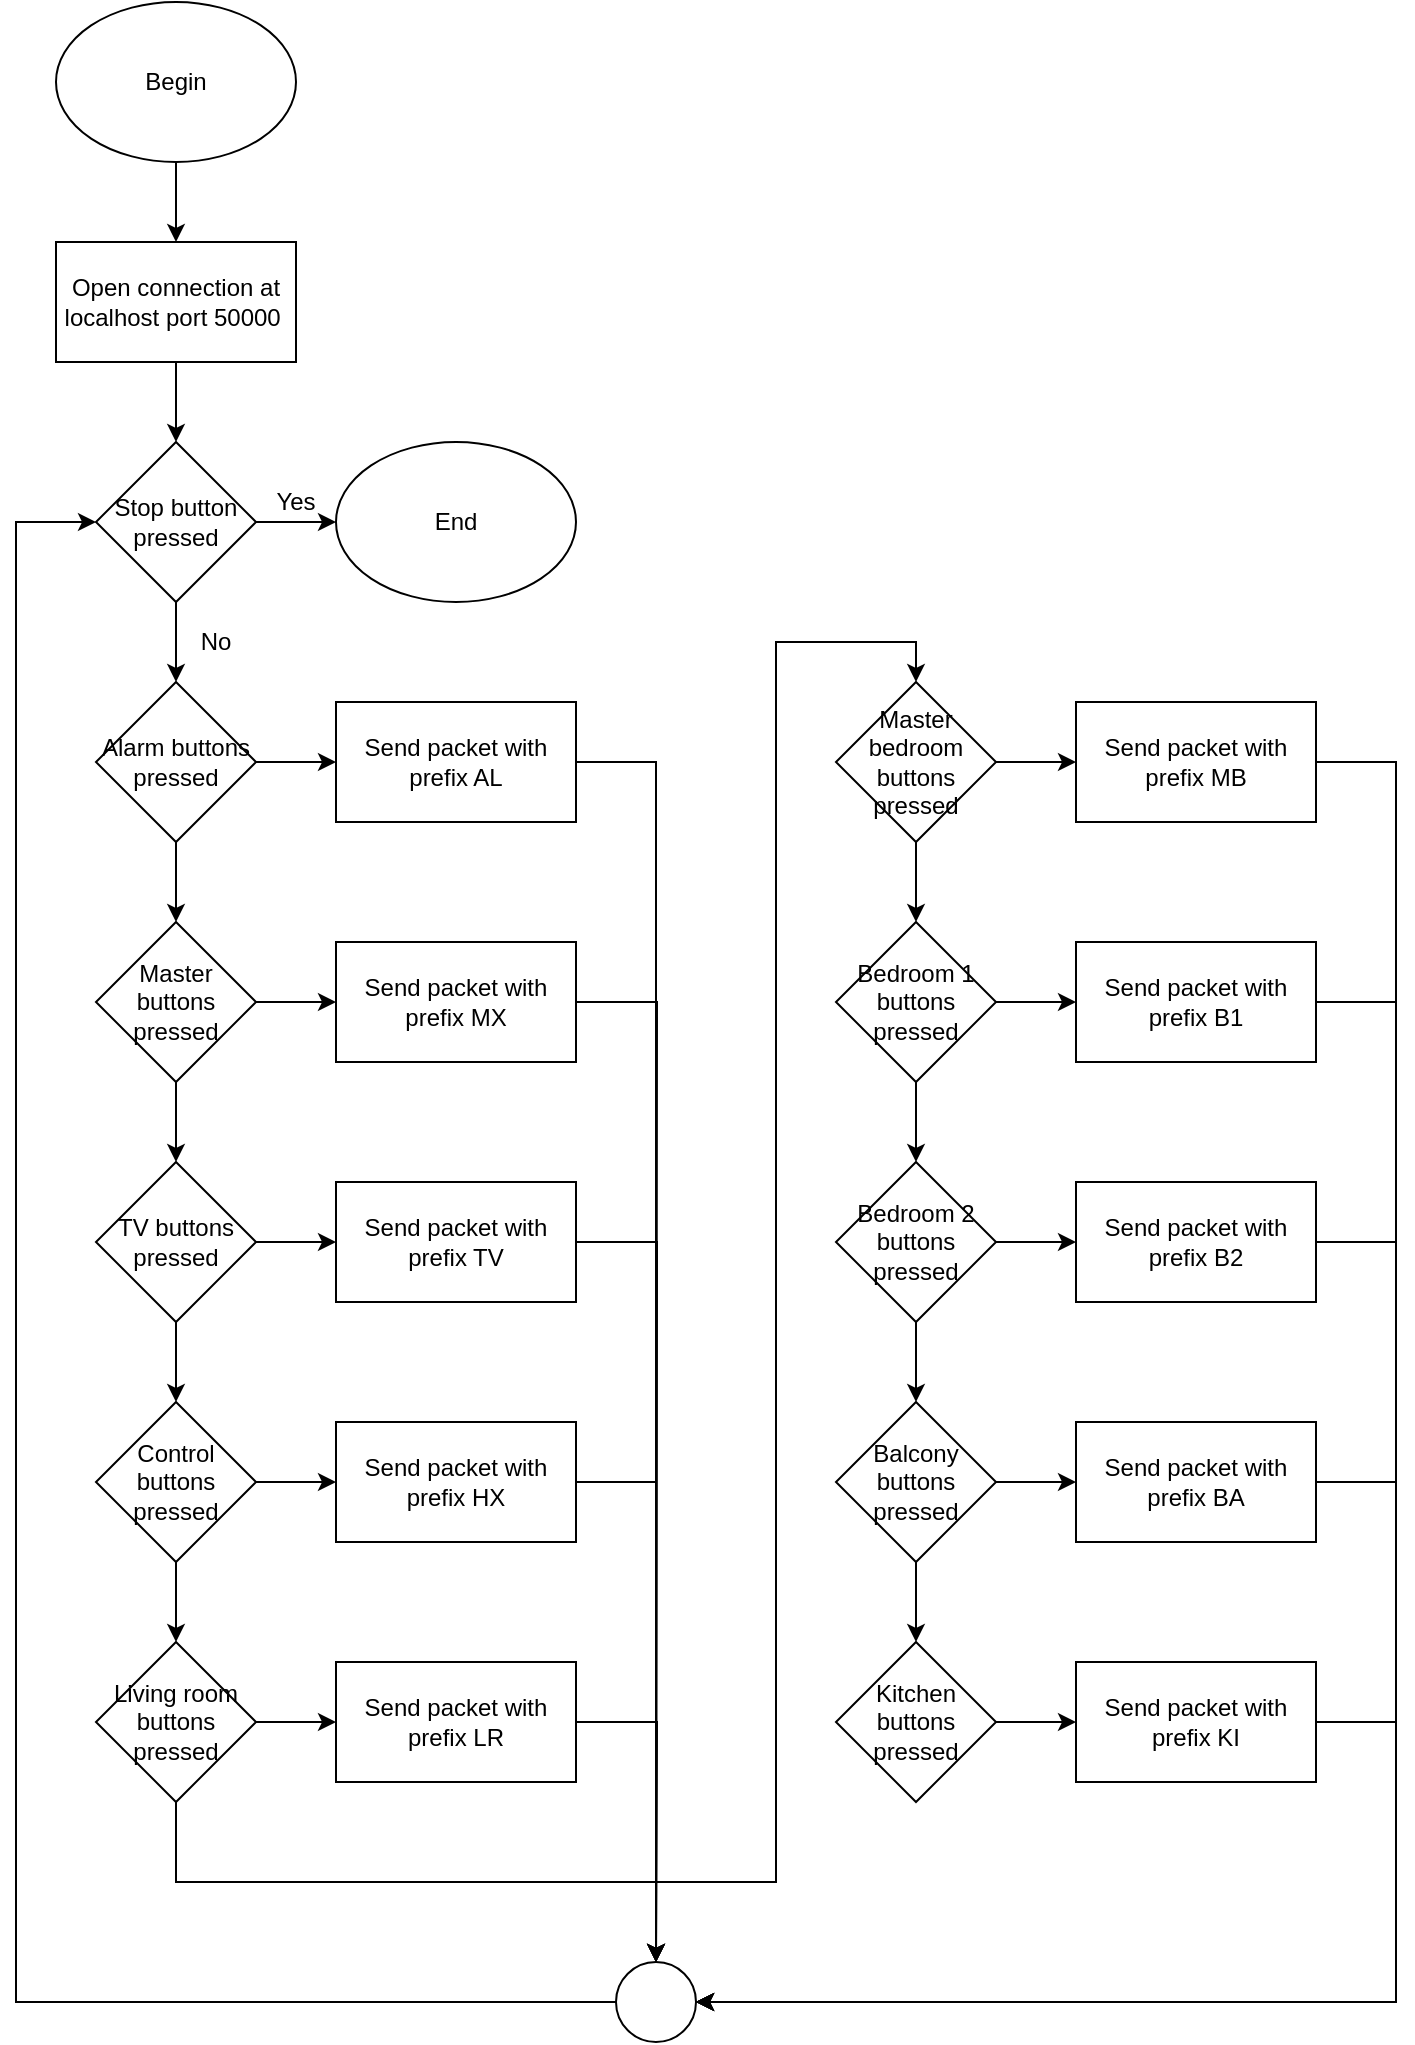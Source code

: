 <mxfile version="13.0.3" type="device"><diagram id="Yi4rn6YJEGBtEWOiCLKB" name="Page-1"><mxGraphModel dx="1326" dy="806" grid="1" gridSize="10" guides="1" tooltips="1" connect="1" arrows="1" fold="1" page="1" pageScale="1" pageWidth="850" pageHeight="1100" math="0" shadow="0"><root><mxCell id="0"/><mxCell id="1" parent="0"/><mxCell id="VO2reirfyXB1DYSFO_YW-3" value="" style="edgeStyle=orthogonalEdgeStyle;rounded=0;orthogonalLoop=1;jettySize=auto;html=1;" edge="1" parent="1" source="VO2reirfyXB1DYSFO_YW-1" target="VO2reirfyXB1DYSFO_YW-2"><mxGeometry relative="1" as="geometry"/></mxCell><mxCell id="VO2reirfyXB1DYSFO_YW-1" value="Begin" style="ellipse;whiteSpace=wrap;html=1;" vertex="1" parent="1"><mxGeometry x="350" y="20" width="120" height="80" as="geometry"/></mxCell><mxCell id="VO2reirfyXB1DYSFO_YW-11" value="" style="edgeStyle=orthogonalEdgeStyle;rounded=0;orthogonalLoop=1;jettySize=auto;html=1;" edge="1" parent="1" source="VO2reirfyXB1DYSFO_YW-2" target="VO2reirfyXB1DYSFO_YW-10"><mxGeometry relative="1" as="geometry"/></mxCell><mxCell id="VO2reirfyXB1DYSFO_YW-2" value="Open connection at localhost port 50000&amp;nbsp;" style="rounded=0;whiteSpace=wrap;html=1;" vertex="1" parent="1"><mxGeometry x="350" y="140" width="120" height="60" as="geometry"/></mxCell><mxCell id="VO2reirfyXB1DYSFO_YW-9" value="" style="edgeStyle=orthogonalEdgeStyle;rounded=0;orthogonalLoop=1;jettySize=auto;html=1;" edge="1" parent="1" source="VO2reirfyXB1DYSFO_YW-4" target="VO2reirfyXB1DYSFO_YW-8"><mxGeometry relative="1" as="geometry"/></mxCell><mxCell id="VO2reirfyXB1DYSFO_YW-14" value="" style="edgeStyle=orthogonalEdgeStyle;rounded=0;orthogonalLoop=1;jettySize=auto;html=1;" edge="1" parent="1" source="VO2reirfyXB1DYSFO_YW-4" target="VO2reirfyXB1DYSFO_YW-13"><mxGeometry relative="1" as="geometry"/></mxCell><mxCell id="VO2reirfyXB1DYSFO_YW-4" value="Alarm buttons pressed" style="rhombus;whiteSpace=wrap;html=1;" vertex="1" parent="1"><mxGeometry x="370" y="360" width="80" height="80" as="geometry"/></mxCell><mxCell id="VO2reirfyXB1DYSFO_YW-16" value="" style="edgeStyle=orthogonalEdgeStyle;rounded=0;orthogonalLoop=1;jettySize=auto;html=1;" edge="1" parent="1" source="VO2reirfyXB1DYSFO_YW-13" target="VO2reirfyXB1DYSFO_YW-15"><mxGeometry relative="1" as="geometry"/></mxCell><mxCell id="VO2reirfyXB1DYSFO_YW-34" value="" style="edgeStyle=orthogonalEdgeStyle;rounded=0;orthogonalLoop=1;jettySize=auto;html=1;" edge="1" parent="1" source="VO2reirfyXB1DYSFO_YW-13" target="VO2reirfyXB1DYSFO_YW-33"><mxGeometry relative="1" as="geometry"/></mxCell><mxCell id="VO2reirfyXB1DYSFO_YW-13" value="Master buttons pressed" style="rhombus;whiteSpace=wrap;html=1;" vertex="1" parent="1"><mxGeometry x="370" y="480" width="80" height="80" as="geometry"/></mxCell><mxCell id="VO2reirfyXB1DYSFO_YW-18" value="" style="edgeStyle=orthogonalEdgeStyle;rounded=0;orthogonalLoop=1;jettySize=auto;html=1;" edge="1" parent="1" source="VO2reirfyXB1DYSFO_YW-15" target="VO2reirfyXB1DYSFO_YW-17"><mxGeometry relative="1" as="geometry"/></mxCell><mxCell id="VO2reirfyXB1DYSFO_YW-40" value="" style="edgeStyle=orthogonalEdgeStyle;rounded=0;orthogonalLoop=1;jettySize=auto;html=1;" edge="1" parent="1" source="VO2reirfyXB1DYSFO_YW-15" target="VO2reirfyXB1DYSFO_YW-35"><mxGeometry relative="1" as="geometry"/></mxCell><mxCell id="VO2reirfyXB1DYSFO_YW-15" value="TV buttons pressed" style="rhombus;whiteSpace=wrap;html=1;" vertex="1" parent="1"><mxGeometry x="370" y="600" width="80" height="80" as="geometry"/></mxCell><mxCell id="VO2reirfyXB1DYSFO_YW-21" value="" style="edgeStyle=orthogonalEdgeStyle;rounded=0;orthogonalLoop=1;jettySize=auto;html=1;" edge="1" parent="1" source="VO2reirfyXB1DYSFO_YW-17" target="VO2reirfyXB1DYSFO_YW-20"><mxGeometry relative="1" as="geometry"/></mxCell><mxCell id="VO2reirfyXB1DYSFO_YW-39" value="" style="edgeStyle=orthogonalEdgeStyle;rounded=0;orthogonalLoop=1;jettySize=auto;html=1;" edge="1" parent="1" source="VO2reirfyXB1DYSFO_YW-17" target="VO2reirfyXB1DYSFO_YW-36"><mxGeometry relative="1" as="geometry"/></mxCell><mxCell id="VO2reirfyXB1DYSFO_YW-17" value="Control buttons pressed" style="rhombus;whiteSpace=wrap;html=1;" vertex="1" parent="1"><mxGeometry x="370" y="720" width="80" height="80" as="geometry"/></mxCell><mxCell id="VO2reirfyXB1DYSFO_YW-23" value="" style="edgeStyle=orthogonalEdgeStyle;rounded=0;orthogonalLoop=1;jettySize=auto;html=1;entryX=0.5;entryY=0;entryDx=0;entryDy=0;" edge="1" parent="1" source="VO2reirfyXB1DYSFO_YW-20" target="VO2reirfyXB1DYSFO_YW-22"><mxGeometry relative="1" as="geometry"><Array as="points"><mxPoint x="410" y="960"/><mxPoint x="710" y="960"/><mxPoint x="710" y="340"/><mxPoint x="780" y="340"/></Array></mxGeometry></mxCell><mxCell id="VO2reirfyXB1DYSFO_YW-38" value="" style="edgeStyle=orthogonalEdgeStyle;rounded=0;orthogonalLoop=1;jettySize=auto;html=1;" edge="1" parent="1" source="VO2reirfyXB1DYSFO_YW-20" target="VO2reirfyXB1DYSFO_YW-37"><mxGeometry relative="1" as="geometry"/></mxCell><mxCell id="VO2reirfyXB1DYSFO_YW-20" value="Living room buttons pressed" style="rhombus;whiteSpace=wrap;html=1;" vertex="1" parent="1"><mxGeometry x="370" y="840" width="80" height="80" as="geometry"/></mxCell><mxCell id="VO2reirfyXB1DYSFO_YW-25" value="" style="edgeStyle=orthogonalEdgeStyle;rounded=0;orthogonalLoop=1;jettySize=auto;html=1;" edge="1" parent="1" source="VO2reirfyXB1DYSFO_YW-22" target="VO2reirfyXB1DYSFO_YW-24"><mxGeometry relative="1" as="geometry"/></mxCell><mxCell id="VO2reirfyXB1DYSFO_YW-42" value="" style="edgeStyle=orthogonalEdgeStyle;rounded=0;orthogonalLoop=1;jettySize=auto;html=1;" edge="1" parent="1" source="VO2reirfyXB1DYSFO_YW-22" target="VO2reirfyXB1DYSFO_YW-41"><mxGeometry relative="1" as="geometry"/></mxCell><mxCell id="VO2reirfyXB1DYSFO_YW-22" value="Master bedroom buttons pressed" style="rhombus;whiteSpace=wrap;html=1;" vertex="1" parent="1"><mxGeometry x="740" y="360" width="80" height="80" as="geometry"/></mxCell><mxCell id="VO2reirfyXB1DYSFO_YW-27" value="" style="edgeStyle=orthogonalEdgeStyle;rounded=0;orthogonalLoop=1;jettySize=auto;html=1;" edge="1" parent="1" source="VO2reirfyXB1DYSFO_YW-24" target="VO2reirfyXB1DYSFO_YW-26"><mxGeometry relative="1" as="geometry"/></mxCell><mxCell id="VO2reirfyXB1DYSFO_YW-44" value="" style="edgeStyle=orthogonalEdgeStyle;rounded=0;orthogonalLoop=1;jettySize=auto;html=1;" edge="1" parent="1" source="VO2reirfyXB1DYSFO_YW-24" target="VO2reirfyXB1DYSFO_YW-43"><mxGeometry relative="1" as="geometry"/></mxCell><mxCell id="VO2reirfyXB1DYSFO_YW-24" value="Bedroom 1 buttons pressed" style="rhombus;whiteSpace=wrap;html=1;" vertex="1" parent="1"><mxGeometry x="740" y="480" width="80" height="80" as="geometry"/></mxCell><mxCell id="VO2reirfyXB1DYSFO_YW-29" value="" style="edgeStyle=orthogonalEdgeStyle;rounded=0;orthogonalLoop=1;jettySize=auto;html=1;" edge="1" parent="1" source="VO2reirfyXB1DYSFO_YW-26" target="VO2reirfyXB1DYSFO_YW-28"><mxGeometry relative="1" as="geometry"/></mxCell><mxCell id="VO2reirfyXB1DYSFO_YW-50" value="" style="edgeStyle=orthogonalEdgeStyle;rounded=0;orthogonalLoop=1;jettySize=auto;html=1;" edge="1" parent="1" source="VO2reirfyXB1DYSFO_YW-26" target="VO2reirfyXB1DYSFO_YW-45"><mxGeometry relative="1" as="geometry"/></mxCell><mxCell id="VO2reirfyXB1DYSFO_YW-26" value="Bedroom 2 buttons pressed" style="rhombus;whiteSpace=wrap;html=1;" vertex="1" parent="1"><mxGeometry x="740" y="600" width="80" height="80" as="geometry"/></mxCell><mxCell id="VO2reirfyXB1DYSFO_YW-31" value="" style="edgeStyle=orthogonalEdgeStyle;rounded=0;orthogonalLoop=1;jettySize=auto;html=1;" edge="1" parent="1" source="VO2reirfyXB1DYSFO_YW-28" target="VO2reirfyXB1DYSFO_YW-30"><mxGeometry relative="1" as="geometry"/></mxCell><mxCell id="VO2reirfyXB1DYSFO_YW-49" value="" style="edgeStyle=orthogonalEdgeStyle;rounded=0;orthogonalLoop=1;jettySize=auto;html=1;" edge="1" parent="1" source="VO2reirfyXB1DYSFO_YW-28" target="VO2reirfyXB1DYSFO_YW-46"><mxGeometry relative="1" as="geometry"/></mxCell><mxCell id="VO2reirfyXB1DYSFO_YW-28" value="Balcony buttons pressed" style="rhombus;whiteSpace=wrap;html=1;" vertex="1" parent="1"><mxGeometry x="740" y="720" width="80" height="80" as="geometry"/></mxCell><mxCell id="VO2reirfyXB1DYSFO_YW-48" value="" style="edgeStyle=orthogonalEdgeStyle;rounded=0;orthogonalLoop=1;jettySize=auto;html=1;" edge="1" parent="1" source="VO2reirfyXB1DYSFO_YW-30" target="VO2reirfyXB1DYSFO_YW-47"><mxGeometry relative="1" as="geometry"/></mxCell><mxCell id="VO2reirfyXB1DYSFO_YW-30" value="Kitchen buttons pressed" style="rhombus;whiteSpace=wrap;html=1;" vertex="1" parent="1"><mxGeometry x="740" y="840" width="80" height="80" as="geometry"/></mxCell><mxCell id="VO2reirfyXB1DYSFO_YW-62" style="edgeStyle=orthogonalEdgeStyle;rounded=0;orthogonalLoop=1;jettySize=auto;html=1;entryX=0.5;entryY=0;entryDx=0;entryDy=0;" edge="1" parent="1" source="VO2reirfyXB1DYSFO_YW-8" target="VO2reirfyXB1DYSFO_YW-51"><mxGeometry relative="1" as="geometry"/></mxCell><mxCell id="VO2reirfyXB1DYSFO_YW-8" value="Send packet with prefix AL" style="rounded=0;whiteSpace=wrap;html=1;" vertex="1" parent="1"><mxGeometry x="490" y="370" width="120" height="60" as="geometry"/></mxCell><mxCell id="VO2reirfyXB1DYSFO_YW-12" value="" style="edgeStyle=orthogonalEdgeStyle;rounded=0;orthogonalLoop=1;jettySize=auto;html=1;" edge="1" parent="1" source="VO2reirfyXB1DYSFO_YW-10" target="VO2reirfyXB1DYSFO_YW-4"><mxGeometry relative="1" as="geometry"/></mxCell><mxCell id="VO2reirfyXB1DYSFO_YW-70" value="" style="edgeStyle=orthogonalEdgeStyle;rounded=0;orthogonalLoop=1;jettySize=auto;html=1;" edge="1" parent="1" source="VO2reirfyXB1DYSFO_YW-10" target="VO2reirfyXB1DYSFO_YW-69"><mxGeometry relative="1" as="geometry"/></mxCell><mxCell id="VO2reirfyXB1DYSFO_YW-10" value="Stop button&lt;br&gt;pressed" style="rhombus;whiteSpace=wrap;html=1;" vertex="1" parent="1"><mxGeometry x="370" y="240" width="80" height="80" as="geometry"/></mxCell><mxCell id="VO2reirfyXB1DYSFO_YW-63" style="edgeStyle=orthogonalEdgeStyle;rounded=0;orthogonalLoop=1;jettySize=auto;html=1;" edge="1" parent="1" source="VO2reirfyXB1DYSFO_YW-33"><mxGeometry relative="1" as="geometry"><mxPoint x="650" y="1000" as="targetPoint"/></mxGeometry></mxCell><mxCell id="VO2reirfyXB1DYSFO_YW-33" value="Send packet with prefix MX" style="rounded=0;whiteSpace=wrap;html=1;" vertex="1" parent="1"><mxGeometry x="490" y="490" width="120" height="60" as="geometry"/></mxCell><mxCell id="VO2reirfyXB1DYSFO_YW-64" style="edgeStyle=orthogonalEdgeStyle;rounded=0;orthogonalLoop=1;jettySize=auto;html=1;" edge="1" parent="1" source="VO2reirfyXB1DYSFO_YW-35"><mxGeometry relative="1" as="geometry"><mxPoint x="650" y="1000" as="targetPoint"/></mxGeometry></mxCell><mxCell id="VO2reirfyXB1DYSFO_YW-35" value="&lt;span&gt;Send packet with prefix TV&lt;/span&gt;" style="rounded=0;whiteSpace=wrap;html=1;" vertex="1" parent="1"><mxGeometry x="490" y="610" width="120" height="60" as="geometry"/></mxCell><mxCell id="VO2reirfyXB1DYSFO_YW-66" style="edgeStyle=orthogonalEdgeStyle;rounded=0;orthogonalLoop=1;jettySize=auto;html=1;entryX=0.5;entryY=0;entryDx=0;entryDy=0;" edge="1" parent="1" source="VO2reirfyXB1DYSFO_YW-36" target="VO2reirfyXB1DYSFO_YW-51"><mxGeometry relative="1" as="geometry"/></mxCell><mxCell id="VO2reirfyXB1DYSFO_YW-36" value="&lt;span&gt;Send packet with prefix HX&lt;/span&gt;" style="rounded=0;whiteSpace=wrap;html=1;" vertex="1" parent="1"><mxGeometry x="490" y="730" width="120" height="60" as="geometry"/></mxCell><mxCell id="VO2reirfyXB1DYSFO_YW-67" style="edgeStyle=orthogonalEdgeStyle;rounded=0;orthogonalLoop=1;jettySize=auto;html=1;" edge="1" parent="1" source="VO2reirfyXB1DYSFO_YW-37"><mxGeometry relative="1" as="geometry"><mxPoint x="650" y="1000" as="targetPoint"/></mxGeometry></mxCell><mxCell id="VO2reirfyXB1DYSFO_YW-37" value="&lt;span&gt;Send packet with prefix LR&lt;/span&gt;" style="rounded=0;whiteSpace=wrap;html=1;" vertex="1" parent="1"><mxGeometry x="490" y="850" width="120" height="60" as="geometry"/></mxCell><mxCell id="VO2reirfyXB1DYSFO_YW-56" style="edgeStyle=orthogonalEdgeStyle;rounded=0;orthogonalLoop=1;jettySize=auto;html=1;entryX=1;entryY=0.5;entryDx=0;entryDy=0;" edge="1" parent="1" source="VO2reirfyXB1DYSFO_YW-41" target="VO2reirfyXB1DYSFO_YW-51"><mxGeometry relative="1" as="geometry"><Array as="points"><mxPoint x="1020" y="400"/><mxPoint x="1020" y="1020"/></Array></mxGeometry></mxCell><mxCell id="VO2reirfyXB1DYSFO_YW-41" value="&lt;span&gt;Send packet with prefix MB&lt;/span&gt;" style="rounded=0;whiteSpace=wrap;html=1;" vertex="1" parent="1"><mxGeometry x="860" y="370" width="120" height="60" as="geometry"/></mxCell><mxCell id="VO2reirfyXB1DYSFO_YW-55" style="edgeStyle=orthogonalEdgeStyle;rounded=0;orthogonalLoop=1;jettySize=auto;html=1;entryX=1;entryY=0.5;entryDx=0;entryDy=0;" edge="1" parent="1" source="VO2reirfyXB1DYSFO_YW-43" target="VO2reirfyXB1DYSFO_YW-51"><mxGeometry relative="1" as="geometry"><Array as="points"><mxPoint x="1020" y="520"/><mxPoint x="1020" y="1020"/></Array></mxGeometry></mxCell><mxCell id="VO2reirfyXB1DYSFO_YW-43" value="&lt;span&gt;Send packet with prefix B1&lt;/span&gt;" style="rounded=0;whiteSpace=wrap;html=1;" vertex="1" parent="1"><mxGeometry x="860" y="490" width="120" height="60" as="geometry"/></mxCell><mxCell id="VO2reirfyXB1DYSFO_YW-54" style="edgeStyle=orthogonalEdgeStyle;rounded=0;orthogonalLoop=1;jettySize=auto;html=1;entryX=1;entryY=0.5;entryDx=0;entryDy=0;" edge="1" parent="1" source="VO2reirfyXB1DYSFO_YW-45" target="VO2reirfyXB1DYSFO_YW-51"><mxGeometry relative="1" as="geometry"><Array as="points"><mxPoint x="1020" y="640"/><mxPoint x="1020" y="1020"/></Array></mxGeometry></mxCell><mxCell id="VO2reirfyXB1DYSFO_YW-45" value="&lt;span&gt;Send packet with prefix B2&lt;/span&gt;" style="rounded=0;whiteSpace=wrap;html=1;" vertex="1" parent="1"><mxGeometry x="860" y="610" width="120" height="60" as="geometry"/></mxCell><mxCell id="VO2reirfyXB1DYSFO_YW-53" style="edgeStyle=orthogonalEdgeStyle;rounded=0;orthogonalLoop=1;jettySize=auto;html=1;entryX=1;entryY=0.5;entryDx=0;entryDy=0;" edge="1" parent="1" source="VO2reirfyXB1DYSFO_YW-46" target="VO2reirfyXB1DYSFO_YW-51"><mxGeometry relative="1" as="geometry"><Array as="points"><mxPoint x="1020" y="760"/><mxPoint x="1020" y="1020"/></Array></mxGeometry></mxCell><mxCell id="VO2reirfyXB1DYSFO_YW-46" value="&lt;span&gt;Send packet with prefix BA&lt;/span&gt;" style="rounded=0;whiteSpace=wrap;html=1;" vertex="1" parent="1"><mxGeometry x="860" y="730" width="120" height="60" as="geometry"/></mxCell><mxCell id="VO2reirfyXB1DYSFO_YW-52" style="edgeStyle=orthogonalEdgeStyle;rounded=0;orthogonalLoop=1;jettySize=auto;html=1;entryX=1;entryY=0.5;entryDx=0;entryDy=0;" edge="1" parent="1" source="VO2reirfyXB1DYSFO_YW-47" target="VO2reirfyXB1DYSFO_YW-51"><mxGeometry relative="1" as="geometry"><Array as="points"><mxPoint x="1020" y="880"/><mxPoint x="1020" y="1020"/></Array></mxGeometry></mxCell><mxCell id="VO2reirfyXB1DYSFO_YW-47" value="&lt;span&gt;Send packet with prefix KI&lt;/span&gt;" style="rounded=0;whiteSpace=wrap;html=1;" vertex="1" parent="1"><mxGeometry x="860" y="850" width="120" height="60" as="geometry"/></mxCell><mxCell id="VO2reirfyXB1DYSFO_YW-68" style="edgeStyle=orthogonalEdgeStyle;rounded=0;orthogonalLoop=1;jettySize=auto;html=1;entryX=0;entryY=0.5;entryDx=0;entryDy=0;" edge="1" parent="1" source="VO2reirfyXB1DYSFO_YW-51" target="VO2reirfyXB1DYSFO_YW-10"><mxGeometry relative="1" as="geometry"><Array as="points"><mxPoint x="330" y="1020"/><mxPoint x="330" y="280"/></Array></mxGeometry></mxCell><mxCell id="VO2reirfyXB1DYSFO_YW-51" value="" style="ellipse;whiteSpace=wrap;html=1;aspect=fixed;" vertex="1" parent="1"><mxGeometry x="630" y="1000" width="40" height="40" as="geometry"/></mxCell><mxCell id="VO2reirfyXB1DYSFO_YW-69" value="End" style="ellipse;whiteSpace=wrap;html=1;" vertex="1" parent="1"><mxGeometry x="490" y="240" width="120" height="80" as="geometry"/></mxCell><mxCell id="VO2reirfyXB1DYSFO_YW-71" value="Yes" style="text;html=1;strokeColor=none;fillColor=none;align=center;verticalAlign=middle;whiteSpace=wrap;rounded=0;" vertex="1" parent="1"><mxGeometry x="450" y="260" width="40" height="20" as="geometry"/></mxCell><mxCell id="VO2reirfyXB1DYSFO_YW-72" value="No" style="text;html=1;strokeColor=none;fillColor=none;align=center;verticalAlign=middle;whiteSpace=wrap;rounded=0;" vertex="1" parent="1"><mxGeometry x="410" y="330" width="40" height="20" as="geometry"/></mxCell></root></mxGraphModel></diagram></mxfile>
